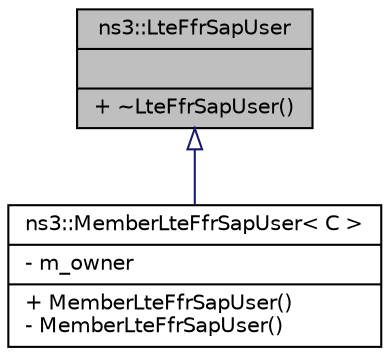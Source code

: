 digraph "ns3::LteFfrSapUser"
{
  edge [fontname="Helvetica",fontsize="10",labelfontname="Helvetica",labelfontsize="10"];
  node [fontname="Helvetica",fontsize="10",shape=record];
  Node1 [label="{ns3::LteFfrSapUser\n||+ ~LteFfrSapUser()\l}",height=0.2,width=0.4,color="black", fillcolor="grey75", style="filled", fontcolor="black"];
  Node1 -> Node2 [dir="back",color="midnightblue",fontsize="10",style="solid",arrowtail="onormal"];
  Node2 [label="{ns3::MemberLteFfrSapUser\< C \>\n|- m_owner\l|+ MemberLteFfrSapUser()\l- MemberLteFfrSapUser()\l}",height=0.2,width=0.4,color="black", fillcolor="white", style="filled",URL="$de/d7c/classns3_1_1MemberLteFfrSapUser.html",tooltip="Template for the implementation of the LteFfrSapUser as a member of an owner class of type C to which..."];
}
